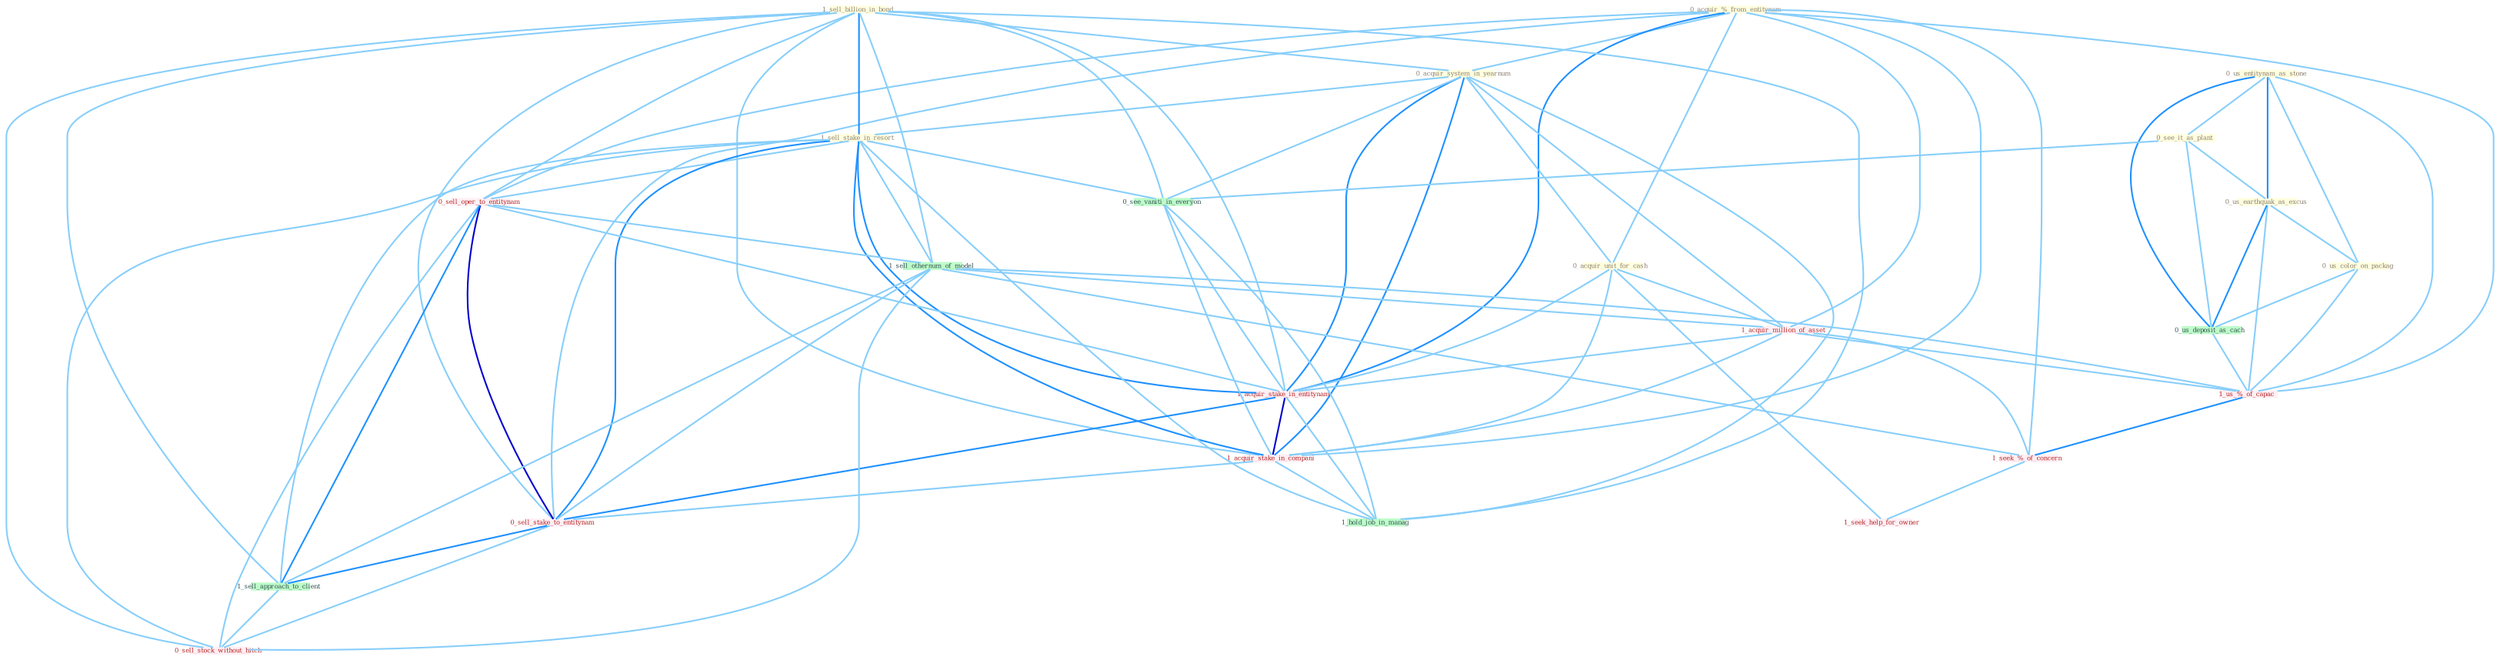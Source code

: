 Graph G{ 
    node
    [shape=polygon,style=filled,width=.5,height=.06,color="#BDFCC9",fixedsize=true,fontsize=4,
    fontcolor="#2f4f4f"];
    {node
    [color="#ffffe0", fontcolor="#8b7d6b"] "0_acquir_%_from_entitynam " "1_sell_billion_in_bond " "0_acquir_system_in_yearnum " "0_acquir_unit_for_cash " "0_us_entitynam_as_stone " "0_see_it_as_plant " "0_us_earthquak_as_excus " "0_us_color_on_packag " "1_sell_stake_in_resort "}
{node [color="#fff0f5", fontcolor="#b22222"] "0_sell_oper_to_entitynam " "1_acquir_million_of_asset " "1_acquir_stake_in_entitynam " "1_acquir_stake_in_compani " "0_sell_stake_to_entitynam " "1_us_%_of_capac " "0_sell_stock_without_hitch " "1_seek_%_of_concern " "1_seek_help_for_owner "}
edge [color="#B0E2FF"];

	"0_acquir_%_from_entitynam " -- "0_acquir_system_in_yearnum " [w="1", color="#87cefa" ];
	"0_acquir_%_from_entitynam " -- "0_acquir_unit_for_cash " [w="1", color="#87cefa" ];
	"0_acquir_%_from_entitynam " -- "0_sell_oper_to_entitynam " [w="1", color="#87cefa" ];
	"0_acquir_%_from_entitynam " -- "1_acquir_million_of_asset " [w="1", color="#87cefa" ];
	"0_acquir_%_from_entitynam " -- "1_acquir_stake_in_entitynam " [w="2", color="#1e90ff" , len=0.8];
	"0_acquir_%_from_entitynam " -- "1_acquir_stake_in_compani " [w="1", color="#87cefa" ];
	"0_acquir_%_from_entitynam " -- "0_sell_stake_to_entitynam " [w="1", color="#87cefa" ];
	"0_acquir_%_from_entitynam " -- "1_us_%_of_capac " [w="1", color="#87cefa" ];
	"0_acquir_%_from_entitynam " -- "1_seek_%_of_concern " [w="1", color="#87cefa" ];
	"1_sell_billion_in_bond " -- "0_acquir_system_in_yearnum " [w="1", color="#87cefa" ];
	"1_sell_billion_in_bond " -- "1_sell_stake_in_resort " [w="2", color="#1e90ff" , len=0.8];
	"1_sell_billion_in_bond " -- "0_sell_oper_to_entitynam " [w="1", color="#87cefa" ];
	"1_sell_billion_in_bond " -- "1_sell_othernum_of_model " [w="1", color="#87cefa" ];
	"1_sell_billion_in_bond " -- "0_see_vaniti_in_everyon " [w="1", color="#87cefa" ];
	"1_sell_billion_in_bond " -- "1_acquir_stake_in_entitynam " [w="1", color="#87cefa" ];
	"1_sell_billion_in_bond " -- "1_acquir_stake_in_compani " [w="1", color="#87cefa" ];
	"1_sell_billion_in_bond " -- "0_sell_stake_to_entitynam " [w="1", color="#87cefa" ];
	"1_sell_billion_in_bond " -- "1_sell_approach_to_client " [w="1", color="#87cefa" ];
	"1_sell_billion_in_bond " -- "1_hold_job_in_manag " [w="1", color="#87cefa" ];
	"1_sell_billion_in_bond " -- "0_sell_stock_without_hitch " [w="1", color="#87cefa" ];
	"0_acquir_system_in_yearnum " -- "0_acquir_unit_for_cash " [w="1", color="#87cefa" ];
	"0_acquir_system_in_yearnum " -- "1_sell_stake_in_resort " [w="1", color="#87cefa" ];
	"0_acquir_system_in_yearnum " -- "0_see_vaniti_in_everyon " [w="1", color="#87cefa" ];
	"0_acquir_system_in_yearnum " -- "1_acquir_million_of_asset " [w="1", color="#87cefa" ];
	"0_acquir_system_in_yearnum " -- "1_acquir_stake_in_entitynam " [w="2", color="#1e90ff" , len=0.8];
	"0_acquir_system_in_yearnum " -- "1_acquir_stake_in_compani " [w="2", color="#1e90ff" , len=0.8];
	"0_acquir_system_in_yearnum " -- "1_hold_job_in_manag " [w="1", color="#87cefa" ];
	"0_acquir_unit_for_cash " -- "1_acquir_million_of_asset " [w="1", color="#87cefa" ];
	"0_acquir_unit_for_cash " -- "1_acquir_stake_in_entitynam " [w="1", color="#87cefa" ];
	"0_acquir_unit_for_cash " -- "1_acquir_stake_in_compani " [w="1", color="#87cefa" ];
	"0_acquir_unit_for_cash " -- "1_seek_help_for_owner " [w="1", color="#87cefa" ];
	"0_us_entitynam_as_stone " -- "0_see_it_as_plant " [w="1", color="#87cefa" ];
	"0_us_entitynam_as_stone " -- "0_us_earthquak_as_excus " [w="2", color="#1e90ff" , len=0.8];
	"0_us_entitynam_as_stone " -- "0_us_color_on_packag " [w="1", color="#87cefa" ];
	"0_us_entitynam_as_stone " -- "0_us_deposit_as_cach " [w="2", color="#1e90ff" , len=0.8];
	"0_us_entitynam_as_stone " -- "1_us_%_of_capac " [w="1", color="#87cefa" ];
	"0_see_it_as_plant " -- "0_us_earthquak_as_excus " [w="1", color="#87cefa" ];
	"0_see_it_as_plant " -- "0_see_vaniti_in_everyon " [w="1", color="#87cefa" ];
	"0_see_it_as_plant " -- "0_us_deposit_as_cach " [w="1", color="#87cefa" ];
	"0_us_earthquak_as_excus " -- "0_us_color_on_packag " [w="1", color="#87cefa" ];
	"0_us_earthquak_as_excus " -- "0_us_deposit_as_cach " [w="2", color="#1e90ff" , len=0.8];
	"0_us_earthquak_as_excus " -- "1_us_%_of_capac " [w="1", color="#87cefa" ];
	"0_us_color_on_packag " -- "0_us_deposit_as_cach " [w="1", color="#87cefa" ];
	"0_us_color_on_packag " -- "1_us_%_of_capac " [w="1", color="#87cefa" ];
	"1_sell_stake_in_resort " -- "0_sell_oper_to_entitynam " [w="1", color="#87cefa" ];
	"1_sell_stake_in_resort " -- "1_sell_othernum_of_model " [w="1", color="#87cefa" ];
	"1_sell_stake_in_resort " -- "0_see_vaniti_in_everyon " [w="1", color="#87cefa" ];
	"1_sell_stake_in_resort " -- "1_acquir_stake_in_entitynam " [w="2", color="#1e90ff" , len=0.8];
	"1_sell_stake_in_resort " -- "1_acquir_stake_in_compani " [w="2", color="#1e90ff" , len=0.8];
	"1_sell_stake_in_resort " -- "0_sell_stake_to_entitynam " [w="2", color="#1e90ff" , len=0.8];
	"1_sell_stake_in_resort " -- "1_sell_approach_to_client " [w="1", color="#87cefa" ];
	"1_sell_stake_in_resort " -- "1_hold_job_in_manag " [w="1", color="#87cefa" ];
	"1_sell_stake_in_resort " -- "0_sell_stock_without_hitch " [w="1", color="#87cefa" ];
	"0_sell_oper_to_entitynam " -- "1_sell_othernum_of_model " [w="1", color="#87cefa" ];
	"0_sell_oper_to_entitynam " -- "1_acquir_stake_in_entitynam " [w="1", color="#87cefa" ];
	"0_sell_oper_to_entitynam " -- "0_sell_stake_to_entitynam " [w="3", color="#0000cd" , len=0.6];
	"0_sell_oper_to_entitynam " -- "1_sell_approach_to_client " [w="2", color="#1e90ff" , len=0.8];
	"0_sell_oper_to_entitynam " -- "0_sell_stock_without_hitch " [w="1", color="#87cefa" ];
	"1_sell_othernum_of_model " -- "1_acquir_million_of_asset " [w="1", color="#87cefa" ];
	"1_sell_othernum_of_model " -- "0_sell_stake_to_entitynam " [w="1", color="#87cefa" ];
	"1_sell_othernum_of_model " -- "1_us_%_of_capac " [w="1", color="#87cefa" ];
	"1_sell_othernum_of_model " -- "1_sell_approach_to_client " [w="1", color="#87cefa" ];
	"1_sell_othernum_of_model " -- "0_sell_stock_without_hitch " [w="1", color="#87cefa" ];
	"1_sell_othernum_of_model " -- "1_seek_%_of_concern " [w="1", color="#87cefa" ];
	"0_see_vaniti_in_everyon " -- "1_acquir_stake_in_entitynam " [w="1", color="#87cefa" ];
	"0_see_vaniti_in_everyon " -- "1_acquir_stake_in_compani " [w="1", color="#87cefa" ];
	"0_see_vaniti_in_everyon " -- "1_hold_job_in_manag " [w="1", color="#87cefa" ];
	"1_acquir_million_of_asset " -- "1_acquir_stake_in_entitynam " [w="1", color="#87cefa" ];
	"1_acquir_million_of_asset " -- "1_acquir_stake_in_compani " [w="1", color="#87cefa" ];
	"1_acquir_million_of_asset " -- "1_us_%_of_capac " [w="1", color="#87cefa" ];
	"1_acquir_million_of_asset " -- "1_seek_%_of_concern " [w="1", color="#87cefa" ];
	"0_us_deposit_as_cach " -- "1_us_%_of_capac " [w="1", color="#87cefa" ];
	"1_acquir_stake_in_entitynam " -- "1_acquir_stake_in_compani " [w="3", color="#0000cd" , len=0.6];
	"1_acquir_stake_in_entitynam " -- "0_sell_stake_to_entitynam " [w="2", color="#1e90ff" , len=0.8];
	"1_acquir_stake_in_entitynam " -- "1_hold_job_in_manag " [w="1", color="#87cefa" ];
	"1_acquir_stake_in_compani " -- "0_sell_stake_to_entitynam " [w="1", color="#87cefa" ];
	"1_acquir_stake_in_compani " -- "1_hold_job_in_manag " [w="1", color="#87cefa" ];
	"0_sell_stake_to_entitynam " -- "1_sell_approach_to_client " [w="2", color="#1e90ff" , len=0.8];
	"0_sell_stake_to_entitynam " -- "0_sell_stock_without_hitch " [w="1", color="#87cefa" ];
	"1_us_%_of_capac " -- "1_seek_%_of_concern " [w="2", color="#1e90ff" , len=0.8];
	"1_sell_approach_to_client " -- "0_sell_stock_without_hitch " [w="1", color="#87cefa" ];
	"1_seek_%_of_concern " -- "1_seek_help_for_owner " [w="1", color="#87cefa" ];
}